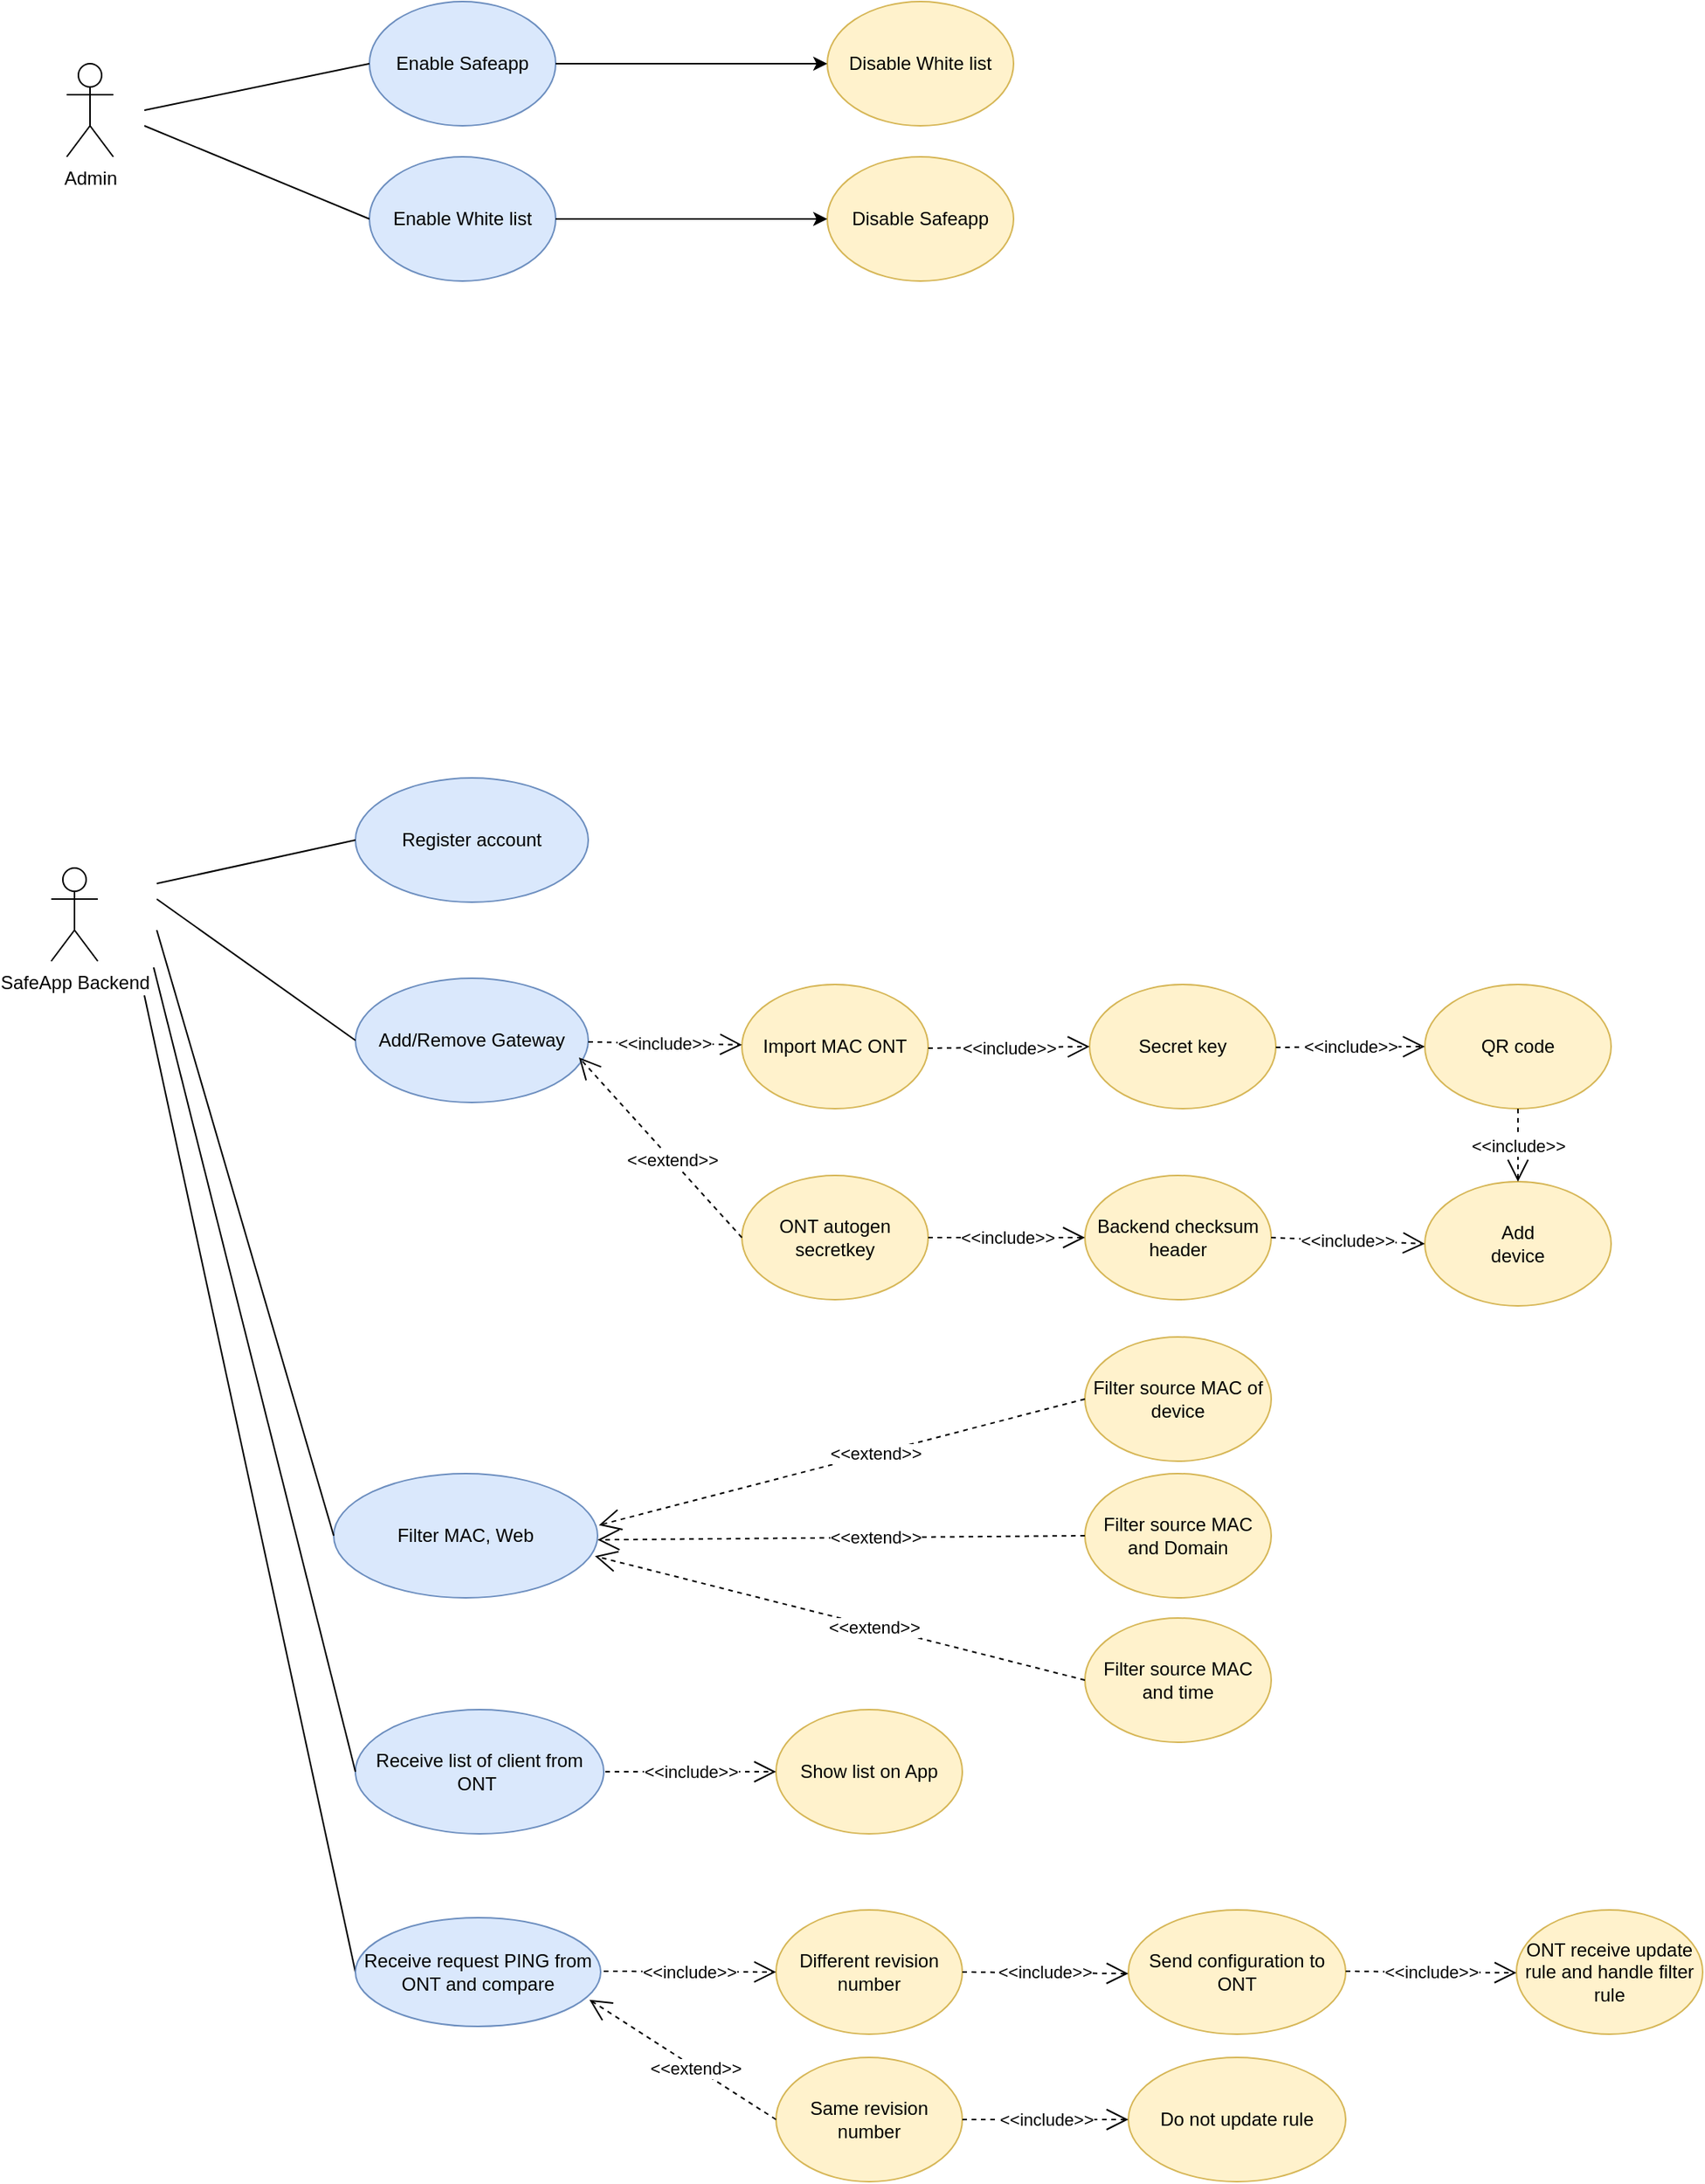 <mxfile version="16.6.4" type="github">
  <diagram id="1yU4TPJS01dvoMJ1WIqL" name="Page-1">
    <mxGraphModel dx="1495" dy="844" grid="1" gridSize="10" guides="1" tooltips="1" connect="1" arrows="1" fold="1" page="1" pageScale="1" pageWidth="150000" pageHeight="150000" math="0" shadow="0">
      <root>
        <object label="" id="0">
          <mxCell />
        </object>
        <mxCell id="1" parent="0" />
        <mxCell id="PD7QDwoK8xx3QElGxvUA-2" value="SafeApp Backend" style="shape=umlActor;verticalLabelPosition=bottom;verticalAlign=top;html=1;outlineConnect=0;" parent="1" vertex="1">
          <mxGeometry x="90" y="1488" width="30" height="60" as="geometry" />
        </mxCell>
        <mxCell id="PD7QDwoK8xx3QElGxvUA-3" value="Register account" style="ellipse;whiteSpace=wrap;html=1;fillColor=#dae8fc;strokeColor=#6c8ebf;" parent="1" vertex="1">
          <mxGeometry x="286" y="1430" width="150" height="80" as="geometry" />
        </mxCell>
        <mxCell id="PD7QDwoK8xx3QElGxvUA-4" value="Receive list of client from ONT&amp;nbsp;" style="ellipse;whiteSpace=wrap;html=1;fillColor=#dae8fc;strokeColor=#6c8ebf;" parent="1" vertex="1">
          <mxGeometry x="286" y="2030" width="160" height="80" as="geometry" />
        </mxCell>
        <mxCell id="PD7QDwoK8xx3QElGxvUA-5" value="Add/Remove Gateway" style="ellipse;whiteSpace=wrap;html=1;fillColor=#dae8fc;strokeColor=#6c8ebf;" parent="1" vertex="1">
          <mxGeometry x="286" y="1559" width="150" height="80" as="geometry" />
        </mxCell>
        <mxCell id="PD7QDwoK8xx3QElGxvUA-6" value="Filter MAC, Web" style="ellipse;whiteSpace=wrap;html=1;fillColor=#dae8fc;strokeColor=#6c8ebf;" parent="1" vertex="1">
          <mxGeometry x="272" y="1878" width="170" height="80" as="geometry" />
        </mxCell>
        <mxCell id="PD7QDwoK8xx3QElGxvUA-8" value="" style="endArrow=none;html=1;rounded=0;entryX=0;entryY=0.5;entryDx=0;entryDy=0;" parent="1" target="PD7QDwoK8xx3QElGxvUA-3" edge="1">
          <mxGeometry width="50" height="50" relative="1" as="geometry">
            <mxPoint x="158" y="1498" as="sourcePoint" />
            <mxPoint x="238" y="1418" as="targetPoint" />
          </mxGeometry>
        </mxCell>
        <mxCell id="PD7QDwoK8xx3QElGxvUA-10" value="" style="endArrow=none;html=1;rounded=0;entryX=0;entryY=0.5;entryDx=0;entryDy=0;" parent="1" target="PD7QDwoK8xx3QElGxvUA-4" edge="1">
          <mxGeometry width="50" height="50" relative="1" as="geometry">
            <mxPoint x="156" y="1552" as="sourcePoint" />
            <mxPoint x="218" y="1628" as="targetPoint" />
          </mxGeometry>
        </mxCell>
        <mxCell id="PD7QDwoK8xx3QElGxvUA-11" value="" style="endArrow=none;html=1;rounded=0;entryX=0;entryY=0.5;entryDx=0;entryDy=0;" parent="1" target="PD7QDwoK8xx3QElGxvUA-6" edge="1">
          <mxGeometry width="50" height="50" relative="1" as="geometry">
            <mxPoint x="158" y="1528" as="sourcePoint" />
            <mxPoint x="298" y="1578" as="targetPoint" />
          </mxGeometry>
        </mxCell>
        <mxCell id="PD7QDwoK8xx3QElGxvUA-12" value="" style="endArrow=none;html=1;rounded=0;entryX=0;entryY=0.5;entryDx=0;entryDy=0;" parent="1" target="PD7QDwoK8xx3QElGxvUA-5" edge="1">
          <mxGeometry width="50" height="50" relative="1" as="geometry">
            <mxPoint x="158" y="1508" as="sourcePoint" />
            <mxPoint x="378" y="1448" as="targetPoint" />
          </mxGeometry>
        </mxCell>
        <mxCell id="PD7QDwoK8xx3QElGxvUA-14" value="Filter source MAC of device" style="ellipse;whiteSpace=wrap;html=1;fillColor=#fff2cc;strokeColor=#d6b656;" parent="1" vertex="1">
          <mxGeometry x="756" y="1790" width="120" height="80" as="geometry" />
        </mxCell>
        <mxCell id="PD7QDwoK8xx3QElGxvUA-15" value="Filter source MAC and Domain" style="ellipse;whiteSpace=wrap;html=1;fillColor=#fff2cc;strokeColor=#d6b656;" parent="1" vertex="1">
          <mxGeometry x="756" y="1878" width="120" height="80" as="geometry" />
        </mxCell>
        <mxCell id="PD7QDwoK8xx3QElGxvUA-16" value="Filter source MAC and time" style="ellipse;whiteSpace=wrap;html=1;fillColor=#fff2cc;strokeColor=#d6b656;" parent="1" vertex="1">
          <mxGeometry x="756" y="1971" width="120" height="80" as="geometry" />
        </mxCell>
        <mxCell id="PD7QDwoK8xx3QElGxvUA-36" value="Admin" style="shape=umlActor;verticalLabelPosition=bottom;verticalAlign=top;html=1;outlineConnect=0;" parent="1" vertex="1">
          <mxGeometry x="100" y="970" width="30" height="60" as="geometry" />
        </mxCell>
        <mxCell id="PD7QDwoK8xx3QElGxvUA-37" value="Enable Safeapp" style="ellipse;whiteSpace=wrap;html=1;fillColor=#dae8fc;strokeColor=#6c8ebf;" parent="1" vertex="1">
          <mxGeometry x="295" y="930" width="120" height="80" as="geometry" />
        </mxCell>
        <mxCell id="PD7QDwoK8xx3QElGxvUA-38" value="Enable White list" style="ellipse;whiteSpace=wrap;html=1;fillColor=#dae8fc;strokeColor=#6c8ebf;" parent="1" vertex="1">
          <mxGeometry x="295" y="1030" width="120" height="80" as="geometry" />
        </mxCell>
        <mxCell id="PD7QDwoK8xx3QElGxvUA-39" value="" style="endArrow=none;html=1;rounded=0;entryX=0;entryY=0.5;entryDx=0;entryDy=0;" parent="1" target="PD7QDwoK8xx3QElGxvUA-37" edge="1">
          <mxGeometry width="50" height="50" relative="1" as="geometry">
            <mxPoint x="150" y="1000" as="sourcePoint" />
            <mxPoint x="290" y="970" as="targetPoint" />
          </mxGeometry>
        </mxCell>
        <mxCell id="PD7QDwoK8xx3QElGxvUA-40" value="" style="endArrow=none;html=1;rounded=0;entryX=0;entryY=0.5;entryDx=0;entryDy=0;" parent="1" target="PD7QDwoK8xx3QElGxvUA-38" edge="1">
          <mxGeometry width="50" height="50" relative="1" as="geometry">
            <mxPoint x="150" y="1010" as="sourcePoint" />
            <mxPoint x="210" y="1010" as="targetPoint" />
          </mxGeometry>
        </mxCell>
        <mxCell id="PD7QDwoK8xx3QElGxvUA-41" value="Disable White list" style="ellipse;whiteSpace=wrap;html=1;fillColor=#fff2cc;strokeColor=#d6b656;" parent="1" vertex="1">
          <mxGeometry x="590" y="930" width="120" height="80" as="geometry" />
        </mxCell>
        <mxCell id="PD7QDwoK8xx3QElGxvUA-42" value="Disable Safeapp" style="ellipse;whiteSpace=wrap;html=1;fillColor=#fff2cc;strokeColor=#d6b656;" parent="1" vertex="1">
          <mxGeometry x="590" y="1030" width="120" height="80" as="geometry" />
        </mxCell>
        <mxCell id="PD7QDwoK8xx3QElGxvUA-43" value="" style="endArrow=classic;html=1;rounded=0;entryX=0;entryY=0.5;entryDx=0;entryDy=0;exitX=1;exitY=0.5;exitDx=0;exitDy=0;" parent="1" source="PD7QDwoK8xx3QElGxvUA-37" target="PD7QDwoK8xx3QElGxvUA-41" edge="1">
          <mxGeometry width="50" height="50" relative="1" as="geometry">
            <mxPoint x="420" y="970" as="sourcePoint" />
            <mxPoint x="480" y="950" as="targetPoint" />
          </mxGeometry>
        </mxCell>
        <mxCell id="PD7QDwoK8xx3QElGxvUA-44" value="" style="endArrow=classic;html=1;rounded=0;entryX=0;entryY=0.5;entryDx=0;entryDy=0;exitX=1;exitY=0.5;exitDx=0;exitDy=0;" parent="1" source="PD7QDwoK8xx3QElGxvUA-38" target="PD7QDwoK8xx3QElGxvUA-42" edge="1">
          <mxGeometry width="50" height="50" relative="1" as="geometry">
            <mxPoint x="460" y="1120" as="sourcePoint" />
            <mxPoint x="510" y="1070" as="targetPoint" />
          </mxGeometry>
        </mxCell>
        <mxCell id="PD7QDwoK8xx3QElGxvUA-46" value="Import MAC ONT" style="ellipse;whiteSpace=wrap;html=1;fillColor=#fff2cc;strokeColor=#d6b656;" parent="1" vertex="1">
          <mxGeometry x="535" y="1563" width="120" height="80" as="geometry" />
        </mxCell>
        <mxCell id="PD7QDwoK8xx3QElGxvUA-50" value="Secret key" style="ellipse;whiteSpace=wrap;html=1;fillColor=#fff2cc;strokeColor=#d6b656;" parent="1" vertex="1">
          <mxGeometry x="759" y="1563" width="120" height="80" as="geometry" />
        </mxCell>
        <mxCell id="XXaKTJzkzPBgxIA7lJYa-7" value="&amp;lt;&amp;lt;include&amp;gt;&amp;gt;" style="endArrow=open;endSize=12;dashed=1;html=1;rounded=0;exitX=1;exitY=0.5;exitDx=0;exitDy=0;" edge="1" parent="1" target="PD7QDwoK8xx3QElGxvUA-46">
          <mxGeometry width="160" relative="1" as="geometry">
            <mxPoint x="436.0" y="1600" as="sourcePoint" />
            <mxPoint x="589" y="1552" as="targetPoint" />
          </mxGeometry>
        </mxCell>
        <mxCell id="XXaKTJzkzPBgxIA7lJYa-8" value="&amp;lt;&amp;lt;include&amp;gt;&amp;gt;" style="endArrow=open;endSize=12;dashed=1;html=1;rounded=0;exitX=1;exitY=0.5;exitDx=0;exitDy=0;entryX=0;entryY=0.5;entryDx=0;entryDy=0;" edge="1" parent="1" target="PD7QDwoK8xx3QElGxvUA-50">
          <mxGeometry width="160" relative="1" as="geometry">
            <mxPoint x="655.0" y="1604" as="sourcePoint" />
            <mxPoint x="808" y="1556" as="targetPoint" />
          </mxGeometry>
        </mxCell>
        <mxCell id="XXaKTJzkzPBgxIA7lJYa-10" value="QR code" style="ellipse;whiteSpace=wrap;html=1;fillColor=#fff2cc;strokeColor=#d6b656;" vertex="1" parent="1">
          <mxGeometry x="975" y="1563" width="120" height="80" as="geometry" />
        </mxCell>
        <mxCell id="XXaKTJzkzPBgxIA7lJYa-12" value="&amp;lt;&amp;lt;include&amp;gt;&amp;gt;" style="endArrow=open;endSize=12;dashed=1;html=1;rounded=0;exitX=1;exitY=0.5;exitDx=0;exitDy=0;entryX=0;entryY=0.5;entryDx=0;entryDy=0;" edge="1" parent="1" target="XXaKTJzkzPBgxIA7lJYa-10">
          <mxGeometry width="160" relative="1" as="geometry">
            <mxPoint x="879.0" y="1603.5" as="sourcePoint" />
            <mxPoint x="954" y="1603" as="targetPoint" />
          </mxGeometry>
        </mxCell>
        <mxCell id="XXaKTJzkzPBgxIA7lJYa-14" value="ONT autogen secretkey" style="ellipse;whiteSpace=wrap;html=1;fillColor=#fff2cc;strokeColor=#d6b656;" vertex="1" parent="1">
          <mxGeometry x="535" y="1686" width="120" height="80" as="geometry" />
        </mxCell>
        <mxCell id="XXaKTJzkzPBgxIA7lJYa-16" value="Backend checksum header" style="ellipse;whiteSpace=wrap;html=1;fillColor=#fff2cc;strokeColor=#d6b656;" vertex="1" parent="1">
          <mxGeometry x="756" y="1686" width="120" height="80" as="geometry" />
        </mxCell>
        <mxCell id="XXaKTJzkzPBgxIA7lJYa-17" value="Add&lt;br&gt;device" style="ellipse;whiteSpace=wrap;html=1;fillColor=#fff2cc;strokeColor=#d6b656;" vertex="1" parent="1">
          <mxGeometry x="975" y="1690" width="120" height="80" as="geometry" />
        </mxCell>
        <mxCell id="XXaKTJzkzPBgxIA7lJYa-20" value="&amp;lt;&amp;lt;include&amp;gt;&amp;gt;" style="endArrow=open;endSize=12;dashed=1;html=1;rounded=0;exitX=1;exitY=0.5;exitDx=0;exitDy=0;entryX=0;entryY=0.5;entryDx=0;entryDy=0;" edge="1" parent="1" target="XXaKTJzkzPBgxIA7lJYa-17">
          <mxGeometry width="160" relative="1" as="geometry">
            <mxPoint x="876.0" y="1726" as="sourcePoint" />
            <mxPoint x="974" y="1725.5" as="targetPoint" />
          </mxGeometry>
        </mxCell>
        <mxCell id="XXaKTJzkzPBgxIA7lJYa-21" value="&amp;lt;&amp;lt;include&amp;gt;&amp;gt;" style="endArrow=open;endSize=12;dashed=1;html=1;rounded=0;exitX=1;exitY=0.5;exitDx=0;exitDy=0;entryX=0;entryY=0.5;entryDx=0;entryDy=0;" edge="1" parent="1" source="XXaKTJzkzPBgxIA7lJYa-14" target="XXaKTJzkzPBgxIA7lJYa-16">
          <mxGeometry width="160" relative="1" as="geometry">
            <mxPoint x="665.0" y="1703.5" as="sourcePoint" />
            <mxPoint x="769" y="1702.5" as="targetPoint" />
          </mxGeometry>
        </mxCell>
        <mxCell id="XXaKTJzkzPBgxIA7lJYa-26" value="Show list on App" style="ellipse;whiteSpace=wrap;html=1;fillColor=#fff2cc;strokeColor=#d6b656;" vertex="1" parent="1">
          <mxGeometry x="557" y="2030" width="120" height="80" as="geometry" />
        </mxCell>
        <mxCell id="XXaKTJzkzPBgxIA7lJYa-27" value="&amp;lt;&amp;lt;include&amp;gt;&amp;gt;" style="endArrow=open;endSize=12;dashed=1;html=1;rounded=0;entryX=0;entryY=0.5;entryDx=0;entryDy=0;" edge="1" parent="1" target="XXaKTJzkzPBgxIA7lJYa-26">
          <mxGeometry width="160" relative="1" as="geometry">
            <mxPoint x="447" y="2070" as="sourcePoint" />
            <mxPoint x="535.024" y="2070.931" as="targetPoint" />
          </mxGeometry>
        </mxCell>
        <mxCell id="XXaKTJzkzPBgxIA7lJYa-29" value="Send configuration to ONT" style="ellipse;whiteSpace=wrap;html=1;fillColor=#fff2cc;strokeColor=#d6b656;" vertex="1" parent="1">
          <mxGeometry x="784" y="2159" width="140" height="80" as="geometry" />
        </mxCell>
        <mxCell id="XXaKTJzkzPBgxIA7lJYa-33" value="" style="endArrow=none;html=1;rounded=0;entryX=0;entryY=0.5;entryDx=0;entryDy=0;" edge="1" parent="1" target="XXaKTJzkzPBgxIA7lJYa-40">
          <mxGeometry width="50" height="50" relative="1" as="geometry">
            <mxPoint x="150" y="1570" as="sourcePoint" />
            <mxPoint x="272" y="2235" as="targetPoint" />
          </mxGeometry>
        </mxCell>
        <mxCell id="XXaKTJzkzPBgxIA7lJYa-34" value="ONT receive update rule and handle filter rule" style="ellipse;whiteSpace=wrap;html=1;fillColor=#fff2cc;strokeColor=#d6b656;" vertex="1" parent="1">
          <mxGeometry x="1034" y="2159" width="120" height="80" as="geometry" />
        </mxCell>
        <mxCell id="XXaKTJzkzPBgxIA7lJYa-36" value="Same revision number" style="ellipse;whiteSpace=wrap;html=1;fillColor=#fff2cc;strokeColor=#d6b656;" vertex="1" parent="1">
          <mxGeometry x="557" y="2254" width="120" height="80" as="geometry" />
        </mxCell>
        <mxCell id="XXaKTJzkzPBgxIA7lJYa-37" value="Different revision number" style="ellipse;whiteSpace=wrap;html=1;fillColor=#fff2cc;strokeColor=#d6b656;" vertex="1" parent="1">
          <mxGeometry x="557" y="2159" width="120" height="80" as="geometry" />
        </mxCell>
        <mxCell id="XXaKTJzkzPBgxIA7lJYa-39" value="&amp;lt;&amp;lt;include&amp;gt;&amp;gt;" style="endArrow=open;endSize=12;dashed=1;html=1;rounded=0;exitX=1;exitY=0.5;exitDx=0;exitDy=0;" edge="1" parent="1" source="XXaKTJzkzPBgxIA7lJYa-37">
          <mxGeometry width="160" relative="1" as="geometry">
            <mxPoint x="674" y="2199" as="sourcePoint" />
            <mxPoint x="784" y="2200" as="targetPoint" />
          </mxGeometry>
        </mxCell>
        <mxCell id="XXaKTJzkzPBgxIA7lJYa-40" value="Receive request PING from ONT and compare" style="ellipse;whiteSpace=wrap;html=1;fillColor=#dae8fc;strokeColor=#6c8ebf;" vertex="1" parent="1">
          <mxGeometry x="286" y="2164" width="158" height="70" as="geometry" />
        </mxCell>
        <mxCell id="XXaKTJzkzPBgxIA7lJYa-42" value="&amp;lt;&amp;lt;extend&amp;gt;&amp;gt;" style="endArrow=open;endSize=12;dashed=1;html=1;rounded=0;entryX=0.954;entryY=0.755;entryDx=0;entryDy=0;exitX=0;exitY=0.5;exitDx=0;exitDy=0;entryPerimeter=0;" edge="1" parent="1" source="XXaKTJzkzPBgxIA7lJYa-36" target="XXaKTJzkzPBgxIA7lJYa-40">
          <mxGeometry x="-0.141" width="160" relative="1" as="geometry">
            <mxPoint x="669.0" y="2434.36" as="sourcePoint" />
            <mxPoint x="516.95" y="2384" as="targetPoint" />
            <mxPoint as="offset" />
          </mxGeometry>
        </mxCell>
        <mxCell id="XXaKTJzkzPBgxIA7lJYa-45" value="&amp;lt;&amp;lt;include&amp;gt;&amp;gt;" style="endArrow=open;endSize=12;dashed=1;html=1;rounded=0;exitX=0.975;exitY=0.5;exitDx=0;exitDy=0;exitPerimeter=0;" edge="1" parent="1">
          <mxGeometry width="160" relative="1" as="geometry">
            <mxPoint x="924.0" y="2198.5" as="sourcePoint" />
            <mxPoint x="1034.0" y="2199.5" as="targetPoint" />
          </mxGeometry>
        </mxCell>
        <mxCell id="XXaKTJzkzPBgxIA7lJYa-46" value="Do not update rule" style="ellipse;whiteSpace=wrap;html=1;fillColor=#fff2cc;strokeColor=#d6b656;" vertex="1" parent="1">
          <mxGeometry x="784" y="2254" width="140" height="80" as="geometry" />
        </mxCell>
        <mxCell id="XXaKTJzkzPBgxIA7lJYa-47" value="&amp;lt;&amp;lt;include&amp;gt;&amp;gt;" style="endArrow=open;endSize=12;dashed=1;html=1;rounded=0;exitX=1;exitY=0.5;exitDx=0;exitDy=0;entryX=0;entryY=0.5;entryDx=0;entryDy=0;" edge="1" parent="1" source="XXaKTJzkzPBgxIA7lJYa-36" target="XXaKTJzkzPBgxIA7lJYa-46">
          <mxGeometry width="160" relative="1" as="geometry">
            <mxPoint x="687" y="2209" as="sourcePoint" />
            <mxPoint x="794" y="2210" as="targetPoint" />
          </mxGeometry>
        </mxCell>
        <mxCell id="XXaKTJzkzPBgxIA7lJYa-51" value="&amp;lt;&amp;lt;extend&amp;gt;&amp;gt;" style="endArrow=open;endSize=12;dashed=1;html=1;rounded=0;entryX=0.993;entryY=0.608;entryDx=0;entryDy=0;exitX=0;exitY=0.5;exitDx=0;exitDy=0;entryPerimeter=0;" edge="1" parent="1" source="PD7QDwoK8xx3QElGxvUA-15">
          <mxGeometry x="-0.141" width="160" relative="1" as="geometry">
            <mxPoint x="594.05" y="1971" as="sourcePoint" />
            <mxPoint x="442.0" y="1920.64" as="targetPoint" />
            <mxPoint as="offset" />
          </mxGeometry>
        </mxCell>
        <mxCell id="XXaKTJzkzPBgxIA7lJYa-52" value="&amp;lt;&amp;lt;extend&amp;gt;&amp;gt;" style="endArrow=open;endSize=12;dashed=1;html=1;rounded=0;entryX=0.99;entryY=0.664;entryDx=0;entryDy=0;exitX=0;exitY=0.5;exitDx=0;exitDy=0;entryPerimeter=0;" edge="1" parent="1" source="PD7QDwoK8xx3QElGxvUA-16" target="PD7QDwoK8xx3QElGxvUA-6">
          <mxGeometry x="-0.141" width="160" relative="1" as="geometry">
            <mxPoint x="766" y="1928" as="sourcePoint" />
            <mxPoint x="452" y="1930.64" as="targetPoint" />
            <mxPoint as="offset" />
          </mxGeometry>
        </mxCell>
        <mxCell id="XXaKTJzkzPBgxIA7lJYa-53" value="&amp;lt;&amp;lt;extend&amp;gt;&amp;gt;" style="endArrow=open;endSize=12;dashed=1;html=1;rounded=0;entryX=1.005;entryY=0.415;entryDx=0;entryDy=0;exitX=0;exitY=0.5;exitDx=0;exitDy=0;entryPerimeter=0;" edge="1" parent="1" source="PD7QDwoK8xx3QElGxvUA-14" target="PD7QDwoK8xx3QElGxvUA-6">
          <mxGeometry x="-0.141" width="160" relative="1" as="geometry">
            <mxPoint x="766.0" y="1928" as="sourcePoint" />
            <mxPoint x="452" y="1930.64" as="targetPoint" />
            <mxPoint as="offset" />
          </mxGeometry>
        </mxCell>
        <mxCell id="XXaKTJzkzPBgxIA7lJYa-56" value="&amp;lt;&amp;lt;extend&amp;gt;&amp;gt;" style="endArrow=open;endSize=12;dashed=1;html=1;rounded=0;entryX=0.96;entryY=0.637;entryDx=0;entryDy=0;exitX=0;exitY=0.5;exitDx=0;exitDy=0;entryPerimeter=0;" edge="1" parent="1" source="XXaKTJzkzPBgxIA7lJYa-14" target="PD7QDwoK8xx3QElGxvUA-5">
          <mxGeometry x="-0.141" width="160" relative="1" as="geometry">
            <mxPoint x="766" y="1840" as="sourcePoint" />
            <mxPoint x="452.85" y="1921.2" as="targetPoint" />
            <mxPoint as="offset" />
          </mxGeometry>
        </mxCell>
        <mxCell id="XXaKTJzkzPBgxIA7lJYa-58" value="&amp;lt;&amp;lt;include&amp;gt;&amp;gt;" style="endArrow=open;endSize=12;dashed=1;html=1;rounded=0;exitX=0.5;exitY=1;exitDx=0;exitDy=0;entryX=0.5;entryY=0;entryDx=0;entryDy=0;" edge="1" parent="1" source="XXaKTJzkzPBgxIA7lJYa-10" target="XXaKTJzkzPBgxIA7lJYa-17">
          <mxGeometry width="160" relative="1" as="geometry">
            <mxPoint x="889.0" y="1613.5" as="sourcePoint" />
            <mxPoint x="985" y="1613" as="targetPoint" />
          </mxGeometry>
        </mxCell>
        <mxCell id="XXaKTJzkzPBgxIA7lJYa-59" value="&amp;lt;&amp;lt;include&amp;gt;&amp;gt;" style="endArrow=open;endSize=12;dashed=1;html=1;rounded=0;exitX=1;exitY=0.5;exitDx=0;exitDy=0;entryX=0;entryY=0.5;entryDx=0;entryDy=0;" edge="1" parent="1" target="XXaKTJzkzPBgxIA7lJYa-37">
          <mxGeometry width="160" relative="1" as="geometry">
            <mxPoint x="446.0" y="2198.47" as="sourcePoint" />
            <mxPoint x="553" y="2199.47" as="targetPoint" />
          </mxGeometry>
        </mxCell>
      </root>
    </mxGraphModel>
  </diagram>
</mxfile>
